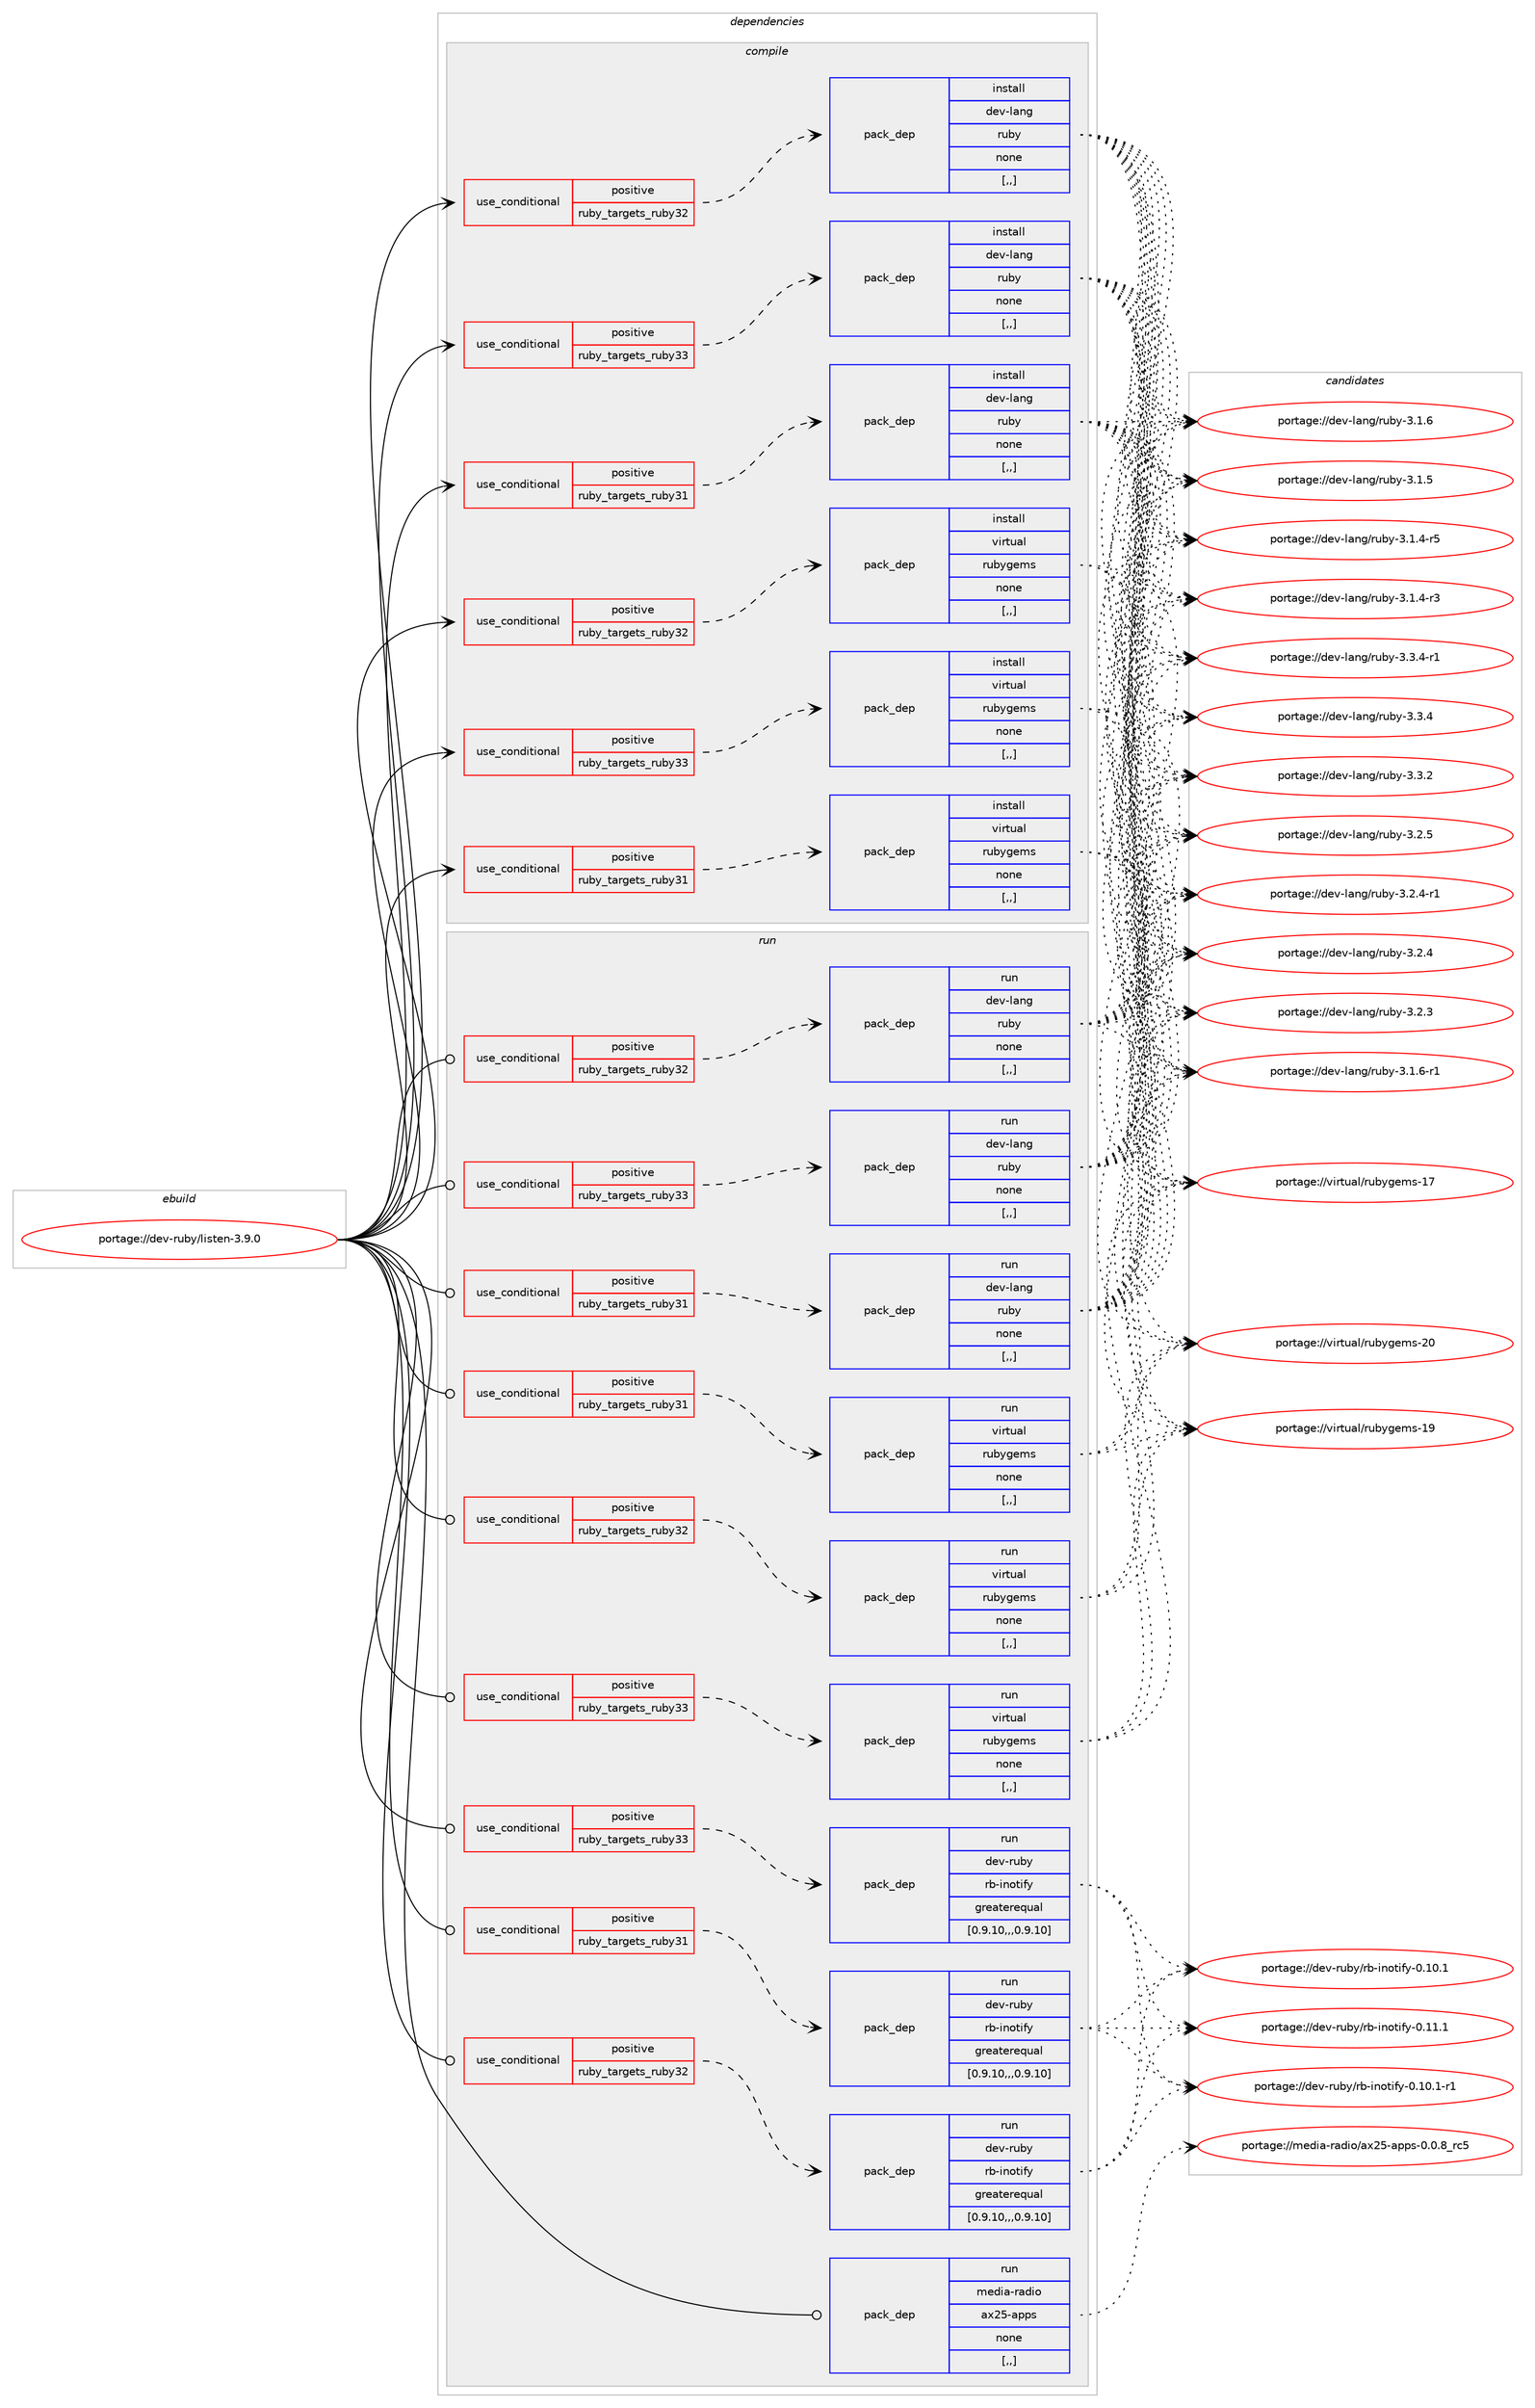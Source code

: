 digraph prolog {

# *************
# Graph options
# *************

newrank=true;
concentrate=true;
compound=true;
graph [rankdir=LR,fontname=Helvetica,fontsize=10,ranksep=1.5];#, ranksep=2.5, nodesep=0.2];
edge  [arrowhead=vee];
node  [fontname=Helvetica,fontsize=10];

# **********
# The ebuild
# **********

subgraph cluster_leftcol {
color=gray;
label=<<i>ebuild</i>>;
id [label="portage://dev-ruby/listen-3.9.0", color=red, width=4, href="../dev-ruby/listen-3.9.0.svg"];
}

# ****************
# The dependencies
# ****************

subgraph cluster_midcol {
color=gray;
label=<<i>dependencies</i>>;
subgraph cluster_compile {
fillcolor="#eeeeee";
style=filled;
label=<<i>compile</i>>;
subgraph cond50008 {
dependency188711 [label=<<TABLE BORDER="0" CELLBORDER="1" CELLSPACING="0" CELLPADDING="4"><TR><TD ROWSPAN="3" CELLPADDING="10">use_conditional</TD></TR><TR><TD>positive</TD></TR><TR><TD>ruby_targets_ruby31</TD></TR></TABLE>>, shape=none, color=red];
subgraph pack137364 {
dependency188712 [label=<<TABLE BORDER="0" CELLBORDER="1" CELLSPACING="0" CELLPADDING="4" WIDTH="220"><TR><TD ROWSPAN="6" CELLPADDING="30">pack_dep</TD></TR><TR><TD WIDTH="110">install</TD></TR><TR><TD>dev-lang</TD></TR><TR><TD>ruby</TD></TR><TR><TD>none</TD></TR><TR><TD>[,,]</TD></TR></TABLE>>, shape=none, color=blue];
}
dependency188711:e -> dependency188712:w [weight=20,style="dashed",arrowhead="vee"];
}
id:e -> dependency188711:w [weight=20,style="solid",arrowhead="vee"];
subgraph cond50009 {
dependency188713 [label=<<TABLE BORDER="0" CELLBORDER="1" CELLSPACING="0" CELLPADDING="4"><TR><TD ROWSPAN="3" CELLPADDING="10">use_conditional</TD></TR><TR><TD>positive</TD></TR><TR><TD>ruby_targets_ruby31</TD></TR></TABLE>>, shape=none, color=red];
subgraph pack137365 {
dependency188714 [label=<<TABLE BORDER="0" CELLBORDER="1" CELLSPACING="0" CELLPADDING="4" WIDTH="220"><TR><TD ROWSPAN="6" CELLPADDING="30">pack_dep</TD></TR><TR><TD WIDTH="110">install</TD></TR><TR><TD>virtual</TD></TR><TR><TD>rubygems</TD></TR><TR><TD>none</TD></TR><TR><TD>[,,]</TD></TR></TABLE>>, shape=none, color=blue];
}
dependency188713:e -> dependency188714:w [weight=20,style="dashed",arrowhead="vee"];
}
id:e -> dependency188713:w [weight=20,style="solid",arrowhead="vee"];
subgraph cond50010 {
dependency188715 [label=<<TABLE BORDER="0" CELLBORDER="1" CELLSPACING="0" CELLPADDING="4"><TR><TD ROWSPAN="3" CELLPADDING="10">use_conditional</TD></TR><TR><TD>positive</TD></TR><TR><TD>ruby_targets_ruby32</TD></TR></TABLE>>, shape=none, color=red];
subgraph pack137366 {
dependency188716 [label=<<TABLE BORDER="0" CELLBORDER="1" CELLSPACING="0" CELLPADDING="4" WIDTH="220"><TR><TD ROWSPAN="6" CELLPADDING="30">pack_dep</TD></TR><TR><TD WIDTH="110">install</TD></TR><TR><TD>dev-lang</TD></TR><TR><TD>ruby</TD></TR><TR><TD>none</TD></TR><TR><TD>[,,]</TD></TR></TABLE>>, shape=none, color=blue];
}
dependency188715:e -> dependency188716:w [weight=20,style="dashed",arrowhead="vee"];
}
id:e -> dependency188715:w [weight=20,style="solid",arrowhead="vee"];
subgraph cond50011 {
dependency188717 [label=<<TABLE BORDER="0" CELLBORDER="1" CELLSPACING="0" CELLPADDING="4"><TR><TD ROWSPAN="3" CELLPADDING="10">use_conditional</TD></TR><TR><TD>positive</TD></TR><TR><TD>ruby_targets_ruby32</TD></TR></TABLE>>, shape=none, color=red];
subgraph pack137367 {
dependency188718 [label=<<TABLE BORDER="0" CELLBORDER="1" CELLSPACING="0" CELLPADDING="4" WIDTH="220"><TR><TD ROWSPAN="6" CELLPADDING="30">pack_dep</TD></TR><TR><TD WIDTH="110">install</TD></TR><TR><TD>virtual</TD></TR><TR><TD>rubygems</TD></TR><TR><TD>none</TD></TR><TR><TD>[,,]</TD></TR></TABLE>>, shape=none, color=blue];
}
dependency188717:e -> dependency188718:w [weight=20,style="dashed",arrowhead="vee"];
}
id:e -> dependency188717:w [weight=20,style="solid",arrowhead="vee"];
subgraph cond50012 {
dependency188719 [label=<<TABLE BORDER="0" CELLBORDER="1" CELLSPACING="0" CELLPADDING="4"><TR><TD ROWSPAN="3" CELLPADDING="10">use_conditional</TD></TR><TR><TD>positive</TD></TR><TR><TD>ruby_targets_ruby33</TD></TR></TABLE>>, shape=none, color=red];
subgraph pack137368 {
dependency188720 [label=<<TABLE BORDER="0" CELLBORDER="1" CELLSPACING="0" CELLPADDING="4" WIDTH="220"><TR><TD ROWSPAN="6" CELLPADDING="30">pack_dep</TD></TR><TR><TD WIDTH="110">install</TD></TR><TR><TD>dev-lang</TD></TR><TR><TD>ruby</TD></TR><TR><TD>none</TD></TR><TR><TD>[,,]</TD></TR></TABLE>>, shape=none, color=blue];
}
dependency188719:e -> dependency188720:w [weight=20,style="dashed",arrowhead="vee"];
}
id:e -> dependency188719:w [weight=20,style="solid",arrowhead="vee"];
subgraph cond50013 {
dependency188721 [label=<<TABLE BORDER="0" CELLBORDER="1" CELLSPACING="0" CELLPADDING="4"><TR><TD ROWSPAN="3" CELLPADDING="10">use_conditional</TD></TR><TR><TD>positive</TD></TR><TR><TD>ruby_targets_ruby33</TD></TR></TABLE>>, shape=none, color=red];
subgraph pack137369 {
dependency188722 [label=<<TABLE BORDER="0" CELLBORDER="1" CELLSPACING="0" CELLPADDING="4" WIDTH="220"><TR><TD ROWSPAN="6" CELLPADDING="30">pack_dep</TD></TR><TR><TD WIDTH="110">install</TD></TR><TR><TD>virtual</TD></TR><TR><TD>rubygems</TD></TR><TR><TD>none</TD></TR><TR><TD>[,,]</TD></TR></TABLE>>, shape=none, color=blue];
}
dependency188721:e -> dependency188722:w [weight=20,style="dashed",arrowhead="vee"];
}
id:e -> dependency188721:w [weight=20,style="solid",arrowhead="vee"];
}
subgraph cluster_compileandrun {
fillcolor="#eeeeee";
style=filled;
label=<<i>compile and run</i>>;
}
subgraph cluster_run {
fillcolor="#eeeeee";
style=filled;
label=<<i>run</i>>;
subgraph cond50014 {
dependency188723 [label=<<TABLE BORDER="0" CELLBORDER="1" CELLSPACING="0" CELLPADDING="4"><TR><TD ROWSPAN="3" CELLPADDING="10">use_conditional</TD></TR><TR><TD>positive</TD></TR><TR><TD>ruby_targets_ruby31</TD></TR></TABLE>>, shape=none, color=red];
subgraph pack137370 {
dependency188724 [label=<<TABLE BORDER="0" CELLBORDER="1" CELLSPACING="0" CELLPADDING="4" WIDTH="220"><TR><TD ROWSPAN="6" CELLPADDING="30">pack_dep</TD></TR><TR><TD WIDTH="110">run</TD></TR><TR><TD>dev-lang</TD></TR><TR><TD>ruby</TD></TR><TR><TD>none</TD></TR><TR><TD>[,,]</TD></TR></TABLE>>, shape=none, color=blue];
}
dependency188723:e -> dependency188724:w [weight=20,style="dashed",arrowhead="vee"];
}
id:e -> dependency188723:w [weight=20,style="solid",arrowhead="odot"];
subgraph cond50015 {
dependency188725 [label=<<TABLE BORDER="0" CELLBORDER="1" CELLSPACING="0" CELLPADDING="4"><TR><TD ROWSPAN="3" CELLPADDING="10">use_conditional</TD></TR><TR><TD>positive</TD></TR><TR><TD>ruby_targets_ruby31</TD></TR></TABLE>>, shape=none, color=red];
subgraph pack137371 {
dependency188726 [label=<<TABLE BORDER="0" CELLBORDER="1" CELLSPACING="0" CELLPADDING="4" WIDTH="220"><TR><TD ROWSPAN="6" CELLPADDING="30">pack_dep</TD></TR><TR><TD WIDTH="110">run</TD></TR><TR><TD>dev-ruby</TD></TR><TR><TD>rb-inotify</TD></TR><TR><TD>greaterequal</TD></TR><TR><TD>[0.9.10,,,0.9.10]</TD></TR></TABLE>>, shape=none, color=blue];
}
dependency188725:e -> dependency188726:w [weight=20,style="dashed",arrowhead="vee"];
}
id:e -> dependency188725:w [weight=20,style="solid",arrowhead="odot"];
subgraph cond50016 {
dependency188727 [label=<<TABLE BORDER="0" CELLBORDER="1" CELLSPACING="0" CELLPADDING="4"><TR><TD ROWSPAN="3" CELLPADDING="10">use_conditional</TD></TR><TR><TD>positive</TD></TR><TR><TD>ruby_targets_ruby31</TD></TR></TABLE>>, shape=none, color=red];
subgraph pack137372 {
dependency188728 [label=<<TABLE BORDER="0" CELLBORDER="1" CELLSPACING="0" CELLPADDING="4" WIDTH="220"><TR><TD ROWSPAN="6" CELLPADDING="30">pack_dep</TD></TR><TR><TD WIDTH="110">run</TD></TR><TR><TD>virtual</TD></TR><TR><TD>rubygems</TD></TR><TR><TD>none</TD></TR><TR><TD>[,,]</TD></TR></TABLE>>, shape=none, color=blue];
}
dependency188727:e -> dependency188728:w [weight=20,style="dashed",arrowhead="vee"];
}
id:e -> dependency188727:w [weight=20,style="solid",arrowhead="odot"];
subgraph cond50017 {
dependency188729 [label=<<TABLE BORDER="0" CELLBORDER="1" CELLSPACING="0" CELLPADDING="4"><TR><TD ROWSPAN="3" CELLPADDING="10">use_conditional</TD></TR><TR><TD>positive</TD></TR><TR><TD>ruby_targets_ruby32</TD></TR></TABLE>>, shape=none, color=red];
subgraph pack137373 {
dependency188730 [label=<<TABLE BORDER="0" CELLBORDER="1" CELLSPACING="0" CELLPADDING="4" WIDTH="220"><TR><TD ROWSPAN="6" CELLPADDING="30">pack_dep</TD></TR><TR><TD WIDTH="110">run</TD></TR><TR><TD>dev-lang</TD></TR><TR><TD>ruby</TD></TR><TR><TD>none</TD></TR><TR><TD>[,,]</TD></TR></TABLE>>, shape=none, color=blue];
}
dependency188729:e -> dependency188730:w [weight=20,style="dashed",arrowhead="vee"];
}
id:e -> dependency188729:w [weight=20,style="solid",arrowhead="odot"];
subgraph cond50018 {
dependency188731 [label=<<TABLE BORDER="0" CELLBORDER="1" CELLSPACING="0" CELLPADDING="4"><TR><TD ROWSPAN="3" CELLPADDING="10">use_conditional</TD></TR><TR><TD>positive</TD></TR><TR><TD>ruby_targets_ruby32</TD></TR></TABLE>>, shape=none, color=red];
subgraph pack137374 {
dependency188732 [label=<<TABLE BORDER="0" CELLBORDER="1" CELLSPACING="0" CELLPADDING="4" WIDTH="220"><TR><TD ROWSPAN="6" CELLPADDING="30">pack_dep</TD></TR><TR><TD WIDTH="110">run</TD></TR><TR><TD>dev-ruby</TD></TR><TR><TD>rb-inotify</TD></TR><TR><TD>greaterequal</TD></TR><TR><TD>[0.9.10,,,0.9.10]</TD></TR></TABLE>>, shape=none, color=blue];
}
dependency188731:e -> dependency188732:w [weight=20,style="dashed",arrowhead="vee"];
}
id:e -> dependency188731:w [weight=20,style="solid",arrowhead="odot"];
subgraph cond50019 {
dependency188733 [label=<<TABLE BORDER="0" CELLBORDER="1" CELLSPACING="0" CELLPADDING="4"><TR><TD ROWSPAN="3" CELLPADDING="10">use_conditional</TD></TR><TR><TD>positive</TD></TR><TR><TD>ruby_targets_ruby32</TD></TR></TABLE>>, shape=none, color=red];
subgraph pack137375 {
dependency188734 [label=<<TABLE BORDER="0" CELLBORDER="1" CELLSPACING="0" CELLPADDING="4" WIDTH="220"><TR><TD ROWSPAN="6" CELLPADDING="30">pack_dep</TD></TR><TR><TD WIDTH="110">run</TD></TR><TR><TD>virtual</TD></TR><TR><TD>rubygems</TD></TR><TR><TD>none</TD></TR><TR><TD>[,,]</TD></TR></TABLE>>, shape=none, color=blue];
}
dependency188733:e -> dependency188734:w [weight=20,style="dashed",arrowhead="vee"];
}
id:e -> dependency188733:w [weight=20,style="solid",arrowhead="odot"];
subgraph cond50020 {
dependency188735 [label=<<TABLE BORDER="0" CELLBORDER="1" CELLSPACING="0" CELLPADDING="4"><TR><TD ROWSPAN="3" CELLPADDING="10">use_conditional</TD></TR><TR><TD>positive</TD></TR><TR><TD>ruby_targets_ruby33</TD></TR></TABLE>>, shape=none, color=red];
subgraph pack137376 {
dependency188736 [label=<<TABLE BORDER="0" CELLBORDER="1" CELLSPACING="0" CELLPADDING="4" WIDTH="220"><TR><TD ROWSPAN="6" CELLPADDING="30">pack_dep</TD></TR><TR><TD WIDTH="110">run</TD></TR><TR><TD>dev-lang</TD></TR><TR><TD>ruby</TD></TR><TR><TD>none</TD></TR><TR><TD>[,,]</TD></TR></TABLE>>, shape=none, color=blue];
}
dependency188735:e -> dependency188736:w [weight=20,style="dashed",arrowhead="vee"];
}
id:e -> dependency188735:w [weight=20,style="solid",arrowhead="odot"];
subgraph cond50021 {
dependency188737 [label=<<TABLE BORDER="0" CELLBORDER="1" CELLSPACING="0" CELLPADDING="4"><TR><TD ROWSPAN="3" CELLPADDING="10">use_conditional</TD></TR><TR><TD>positive</TD></TR><TR><TD>ruby_targets_ruby33</TD></TR></TABLE>>, shape=none, color=red];
subgraph pack137377 {
dependency188738 [label=<<TABLE BORDER="0" CELLBORDER="1" CELLSPACING="0" CELLPADDING="4" WIDTH="220"><TR><TD ROWSPAN="6" CELLPADDING="30">pack_dep</TD></TR><TR><TD WIDTH="110">run</TD></TR><TR><TD>dev-ruby</TD></TR><TR><TD>rb-inotify</TD></TR><TR><TD>greaterequal</TD></TR><TR><TD>[0.9.10,,,0.9.10]</TD></TR></TABLE>>, shape=none, color=blue];
}
dependency188737:e -> dependency188738:w [weight=20,style="dashed",arrowhead="vee"];
}
id:e -> dependency188737:w [weight=20,style="solid",arrowhead="odot"];
subgraph cond50022 {
dependency188739 [label=<<TABLE BORDER="0" CELLBORDER="1" CELLSPACING="0" CELLPADDING="4"><TR><TD ROWSPAN="3" CELLPADDING="10">use_conditional</TD></TR><TR><TD>positive</TD></TR><TR><TD>ruby_targets_ruby33</TD></TR></TABLE>>, shape=none, color=red];
subgraph pack137378 {
dependency188740 [label=<<TABLE BORDER="0" CELLBORDER="1" CELLSPACING="0" CELLPADDING="4" WIDTH="220"><TR><TD ROWSPAN="6" CELLPADDING="30">pack_dep</TD></TR><TR><TD WIDTH="110">run</TD></TR><TR><TD>virtual</TD></TR><TR><TD>rubygems</TD></TR><TR><TD>none</TD></TR><TR><TD>[,,]</TD></TR></TABLE>>, shape=none, color=blue];
}
dependency188739:e -> dependency188740:w [weight=20,style="dashed",arrowhead="vee"];
}
id:e -> dependency188739:w [weight=20,style="solid",arrowhead="odot"];
subgraph pack137379 {
dependency188741 [label=<<TABLE BORDER="0" CELLBORDER="1" CELLSPACING="0" CELLPADDING="4" WIDTH="220"><TR><TD ROWSPAN="6" CELLPADDING="30">pack_dep</TD></TR><TR><TD WIDTH="110">run</TD></TR><TR><TD>media-radio</TD></TR><TR><TD>ax25-apps</TD></TR><TR><TD>none</TD></TR><TR><TD>[,,]</TD></TR></TABLE>>, shape=none, color=blue];
}
id:e -> dependency188741:w [weight=20,style="solid",arrowhead="odot"];
}
}

# **************
# The candidates
# **************

subgraph cluster_choices {
rank=same;
color=gray;
label=<<i>candidates</i>>;

subgraph choice137364 {
color=black;
nodesep=1;
choice100101118451089711010347114117981214551465146524511449 [label="portage://dev-lang/ruby-3.3.4-r1", color=red, width=4,href="../dev-lang/ruby-3.3.4-r1.svg"];
choice10010111845108971101034711411798121455146514652 [label="portage://dev-lang/ruby-3.3.4", color=red, width=4,href="../dev-lang/ruby-3.3.4.svg"];
choice10010111845108971101034711411798121455146514650 [label="portage://dev-lang/ruby-3.3.2", color=red, width=4,href="../dev-lang/ruby-3.3.2.svg"];
choice10010111845108971101034711411798121455146504653 [label="portage://dev-lang/ruby-3.2.5", color=red, width=4,href="../dev-lang/ruby-3.2.5.svg"];
choice100101118451089711010347114117981214551465046524511449 [label="portage://dev-lang/ruby-3.2.4-r1", color=red, width=4,href="../dev-lang/ruby-3.2.4-r1.svg"];
choice10010111845108971101034711411798121455146504652 [label="portage://dev-lang/ruby-3.2.4", color=red, width=4,href="../dev-lang/ruby-3.2.4.svg"];
choice10010111845108971101034711411798121455146504651 [label="portage://dev-lang/ruby-3.2.3", color=red, width=4,href="../dev-lang/ruby-3.2.3.svg"];
choice100101118451089711010347114117981214551464946544511449 [label="portage://dev-lang/ruby-3.1.6-r1", color=red, width=4,href="../dev-lang/ruby-3.1.6-r1.svg"];
choice10010111845108971101034711411798121455146494654 [label="portage://dev-lang/ruby-3.1.6", color=red, width=4,href="../dev-lang/ruby-3.1.6.svg"];
choice10010111845108971101034711411798121455146494653 [label="portage://dev-lang/ruby-3.1.5", color=red, width=4,href="../dev-lang/ruby-3.1.5.svg"];
choice100101118451089711010347114117981214551464946524511453 [label="portage://dev-lang/ruby-3.1.4-r5", color=red, width=4,href="../dev-lang/ruby-3.1.4-r5.svg"];
choice100101118451089711010347114117981214551464946524511451 [label="portage://dev-lang/ruby-3.1.4-r3", color=red, width=4,href="../dev-lang/ruby-3.1.4-r3.svg"];
dependency188712:e -> choice100101118451089711010347114117981214551465146524511449:w [style=dotted,weight="100"];
dependency188712:e -> choice10010111845108971101034711411798121455146514652:w [style=dotted,weight="100"];
dependency188712:e -> choice10010111845108971101034711411798121455146514650:w [style=dotted,weight="100"];
dependency188712:e -> choice10010111845108971101034711411798121455146504653:w [style=dotted,weight="100"];
dependency188712:e -> choice100101118451089711010347114117981214551465046524511449:w [style=dotted,weight="100"];
dependency188712:e -> choice10010111845108971101034711411798121455146504652:w [style=dotted,weight="100"];
dependency188712:e -> choice10010111845108971101034711411798121455146504651:w [style=dotted,weight="100"];
dependency188712:e -> choice100101118451089711010347114117981214551464946544511449:w [style=dotted,weight="100"];
dependency188712:e -> choice10010111845108971101034711411798121455146494654:w [style=dotted,weight="100"];
dependency188712:e -> choice10010111845108971101034711411798121455146494653:w [style=dotted,weight="100"];
dependency188712:e -> choice100101118451089711010347114117981214551464946524511453:w [style=dotted,weight="100"];
dependency188712:e -> choice100101118451089711010347114117981214551464946524511451:w [style=dotted,weight="100"];
}
subgraph choice137365 {
color=black;
nodesep=1;
choice118105114116117971084711411798121103101109115455048 [label="portage://virtual/rubygems-20", color=red, width=4,href="../virtual/rubygems-20.svg"];
choice118105114116117971084711411798121103101109115454957 [label="portage://virtual/rubygems-19", color=red, width=4,href="../virtual/rubygems-19.svg"];
choice118105114116117971084711411798121103101109115454955 [label="portage://virtual/rubygems-17", color=red, width=4,href="../virtual/rubygems-17.svg"];
dependency188714:e -> choice118105114116117971084711411798121103101109115455048:w [style=dotted,weight="100"];
dependency188714:e -> choice118105114116117971084711411798121103101109115454957:w [style=dotted,weight="100"];
dependency188714:e -> choice118105114116117971084711411798121103101109115454955:w [style=dotted,weight="100"];
}
subgraph choice137366 {
color=black;
nodesep=1;
choice100101118451089711010347114117981214551465146524511449 [label="portage://dev-lang/ruby-3.3.4-r1", color=red, width=4,href="../dev-lang/ruby-3.3.4-r1.svg"];
choice10010111845108971101034711411798121455146514652 [label="portage://dev-lang/ruby-3.3.4", color=red, width=4,href="../dev-lang/ruby-3.3.4.svg"];
choice10010111845108971101034711411798121455146514650 [label="portage://dev-lang/ruby-3.3.2", color=red, width=4,href="../dev-lang/ruby-3.3.2.svg"];
choice10010111845108971101034711411798121455146504653 [label="portage://dev-lang/ruby-3.2.5", color=red, width=4,href="../dev-lang/ruby-3.2.5.svg"];
choice100101118451089711010347114117981214551465046524511449 [label="portage://dev-lang/ruby-3.2.4-r1", color=red, width=4,href="../dev-lang/ruby-3.2.4-r1.svg"];
choice10010111845108971101034711411798121455146504652 [label="portage://dev-lang/ruby-3.2.4", color=red, width=4,href="../dev-lang/ruby-3.2.4.svg"];
choice10010111845108971101034711411798121455146504651 [label="portage://dev-lang/ruby-3.2.3", color=red, width=4,href="../dev-lang/ruby-3.2.3.svg"];
choice100101118451089711010347114117981214551464946544511449 [label="portage://dev-lang/ruby-3.1.6-r1", color=red, width=4,href="../dev-lang/ruby-3.1.6-r1.svg"];
choice10010111845108971101034711411798121455146494654 [label="portage://dev-lang/ruby-3.1.6", color=red, width=4,href="../dev-lang/ruby-3.1.6.svg"];
choice10010111845108971101034711411798121455146494653 [label="portage://dev-lang/ruby-3.1.5", color=red, width=4,href="../dev-lang/ruby-3.1.5.svg"];
choice100101118451089711010347114117981214551464946524511453 [label="portage://dev-lang/ruby-3.1.4-r5", color=red, width=4,href="../dev-lang/ruby-3.1.4-r5.svg"];
choice100101118451089711010347114117981214551464946524511451 [label="portage://dev-lang/ruby-3.1.4-r3", color=red, width=4,href="../dev-lang/ruby-3.1.4-r3.svg"];
dependency188716:e -> choice100101118451089711010347114117981214551465146524511449:w [style=dotted,weight="100"];
dependency188716:e -> choice10010111845108971101034711411798121455146514652:w [style=dotted,weight="100"];
dependency188716:e -> choice10010111845108971101034711411798121455146514650:w [style=dotted,weight="100"];
dependency188716:e -> choice10010111845108971101034711411798121455146504653:w [style=dotted,weight="100"];
dependency188716:e -> choice100101118451089711010347114117981214551465046524511449:w [style=dotted,weight="100"];
dependency188716:e -> choice10010111845108971101034711411798121455146504652:w [style=dotted,weight="100"];
dependency188716:e -> choice10010111845108971101034711411798121455146504651:w [style=dotted,weight="100"];
dependency188716:e -> choice100101118451089711010347114117981214551464946544511449:w [style=dotted,weight="100"];
dependency188716:e -> choice10010111845108971101034711411798121455146494654:w [style=dotted,weight="100"];
dependency188716:e -> choice10010111845108971101034711411798121455146494653:w [style=dotted,weight="100"];
dependency188716:e -> choice100101118451089711010347114117981214551464946524511453:w [style=dotted,weight="100"];
dependency188716:e -> choice100101118451089711010347114117981214551464946524511451:w [style=dotted,weight="100"];
}
subgraph choice137367 {
color=black;
nodesep=1;
choice118105114116117971084711411798121103101109115455048 [label="portage://virtual/rubygems-20", color=red, width=4,href="../virtual/rubygems-20.svg"];
choice118105114116117971084711411798121103101109115454957 [label="portage://virtual/rubygems-19", color=red, width=4,href="../virtual/rubygems-19.svg"];
choice118105114116117971084711411798121103101109115454955 [label="portage://virtual/rubygems-17", color=red, width=4,href="../virtual/rubygems-17.svg"];
dependency188718:e -> choice118105114116117971084711411798121103101109115455048:w [style=dotted,weight="100"];
dependency188718:e -> choice118105114116117971084711411798121103101109115454957:w [style=dotted,weight="100"];
dependency188718:e -> choice118105114116117971084711411798121103101109115454955:w [style=dotted,weight="100"];
}
subgraph choice137368 {
color=black;
nodesep=1;
choice100101118451089711010347114117981214551465146524511449 [label="portage://dev-lang/ruby-3.3.4-r1", color=red, width=4,href="../dev-lang/ruby-3.3.4-r1.svg"];
choice10010111845108971101034711411798121455146514652 [label="portage://dev-lang/ruby-3.3.4", color=red, width=4,href="../dev-lang/ruby-3.3.4.svg"];
choice10010111845108971101034711411798121455146514650 [label="portage://dev-lang/ruby-3.3.2", color=red, width=4,href="../dev-lang/ruby-3.3.2.svg"];
choice10010111845108971101034711411798121455146504653 [label="portage://dev-lang/ruby-3.2.5", color=red, width=4,href="../dev-lang/ruby-3.2.5.svg"];
choice100101118451089711010347114117981214551465046524511449 [label="portage://dev-lang/ruby-3.2.4-r1", color=red, width=4,href="../dev-lang/ruby-3.2.4-r1.svg"];
choice10010111845108971101034711411798121455146504652 [label="portage://dev-lang/ruby-3.2.4", color=red, width=4,href="../dev-lang/ruby-3.2.4.svg"];
choice10010111845108971101034711411798121455146504651 [label="portage://dev-lang/ruby-3.2.3", color=red, width=4,href="../dev-lang/ruby-3.2.3.svg"];
choice100101118451089711010347114117981214551464946544511449 [label="portage://dev-lang/ruby-3.1.6-r1", color=red, width=4,href="../dev-lang/ruby-3.1.6-r1.svg"];
choice10010111845108971101034711411798121455146494654 [label="portage://dev-lang/ruby-3.1.6", color=red, width=4,href="../dev-lang/ruby-3.1.6.svg"];
choice10010111845108971101034711411798121455146494653 [label="portage://dev-lang/ruby-3.1.5", color=red, width=4,href="../dev-lang/ruby-3.1.5.svg"];
choice100101118451089711010347114117981214551464946524511453 [label="portage://dev-lang/ruby-3.1.4-r5", color=red, width=4,href="../dev-lang/ruby-3.1.4-r5.svg"];
choice100101118451089711010347114117981214551464946524511451 [label="portage://dev-lang/ruby-3.1.4-r3", color=red, width=4,href="../dev-lang/ruby-3.1.4-r3.svg"];
dependency188720:e -> choice100101118451089711010347114117981214551465146524511449:w [style=dotted,weight="100"];
dependency188720:e -> choice10010111845108971101034711411798121455146514652:w [style=dotted,weight="100"];
dependency188720:e -> choice10010111845108971101034711411798121455146514650:w [style=dotted,weight="100"];
dependency188720:e -> choice10010111845108971101034711411798121455146504653:w [style=dotted,weight="100"];
dependency188720:e -> choice100101118451089711010347114117981214551465046524511449:w [style=dotted,weight="100"];
dependency188720:e -> choice10010111845108971101034711411798121455146504652:w [style=dotted,weight="100"];
dependency188720:e -> choice10010111845108971101034711411798121455146504651:w [style=dotted,weight="100"];
dependency188720:e -> choice100101118451089711010347114117981214551464946544511449:w [style=dotted,weight="100"];
dependency188720:e -> choice10010111845108971101034711411798121455146494654:w [style=dotted,weight="100"];
dependency188720:e -> choice10010111845108971101034711411798121455146494653:w [style=dotted,weight="100"];
dependency188720:e -> choice100101118451089711010347114117981214551464946524511453:w [style=dotted,weight="100"];
dependency188720:e -> choice100101118451089711010347114117981214551464946524511451:w [style=dotted,weight="100"];
}
subgraph choice137369 {
color=black;
nodesep=1;
choice118105114116117971084711411798121103101109115455048 [label="portage://virtual/rubygems-20", color=red, width=4,href="../virtual/rubygems-20.svg"];
choice118105114116117971084711411798121103101109115454957 [label="portage://virtual/rubygems-19", color=red, width=4,href="../virtual/rubygems-19.svg"];
choice118105114116117971084711411798121103101109115454955 [label="portage://virtual/rubygems-17", color=red, width=4,href="../virtual/rubygems-17.svg"];
dependency188722:e -> choice118105114116117971084711411798121103101109115455048:w [style=dotted,weight="100"];
dependency188722:e -> choice118105114116117971084711411798121103101109115454957:w [style=dotted,weight="100"];
dependency188722:e -> choice118105114116117971084711411798121103101109115454955:w [style=dotted,weight="100"];
}
subgraph choice137370 {
color=black;
nodesep=1;
choice100101118451089711010347114117981214551465146524511449 [label="portage://dev-lang/ruby-3.3.4-r1", color=red, width=4,href="../dev-lang/ruby-3.3.4-r1.svg"];
choice10010111845108971101034711411798121455146514652 [label="portage://dev-lang/ruby-3.3.4", color=red, width=4,href="../dev-lang/ruby-3.3.4.svg"];
choice10010111845108971101034711411798121455146514650 [label="portage://dev-lang/ruby-3.3.2", color=red, width=4,href="../dev-lang/ruby-3.3.2.svg"];
choice10010111845108971101034711411798121455146504653 [label="portage://dev-lang/ruby-3.2.5", color=red, width=4,href="../dev-lang/ruby-3.2.5.svg"];
choice100101118451089711010347114117981214551465046524511449 [label="portage://dev-lang/ruby-3.2.4-r1", color=red, width=4,href="../dev-lang/ruby-3.2.4-r1.svg"];
choice10010111845108971101034711411798121455146504652 [label="portage://dev-lang/ruby-3.2.4", color=red, width=4,href="../dev-lang/ruby-3.2.4.svg"];
choice10010111845108971101034711411798121455146504651 [label="portage://dev-lang/ruby-3.2.3", color=red, width=4,href="../dev-lang/ruby-3.2.3.svg"];
choice100101118451089711010347114117981214551464946544511449 [label="portage://dev-lang/ruby-3.1.6-r1", color=red, width=4,href="../dev-lang/ruby-3.1.6-r1.svg"];
choice10010111845108971101034711411798121455146494654 [label="portage://dev-lang/ruby-3.1.6", color=red, width=4,href="../dev-lang/ruby-3.1.6.svg"];
choice10010111845108971101034711411798121455146494653 [label="portage://dev-lang/ruby-3.1.5", color=red, width=4,href="../dev-lang/ruby-3.1.5.svg"];
choice100101118451089711010347114117981214551464946524511453 [label="portage://dev-lang/ruby-3.1.4-r5", color=red, width=4,href="../dev-lang/ruby-3.1.4-r5.svg"];
choice100101118451089711010347114117981214551464946524511451 [label="portage://dev-lang/ruby-3.1.4-r3", color=red, width=4,href="../dev-lang/ruby-3.1.4-r3.svg"];
dependency188724:e -> choice100101118451089711010347114117981214551465146524511449:w [style=dotted,weight="100"];
dependency188724:e -> choice10010111845108971101034711411798121455146514652:w [style=dotted,weight="100"];
dependency188724:e -> choice10010111845108971101034711411798121455146514650:w [style=dotted,weight="100"];
dependency188724:e -> choice10010111845108971101034711411798121455146504653:w [style=dotted,weight="100"];
dependency188724:e -> choice100101118451089711010347114117981214551465046524511449:w [style=dotted,weight="100"];
dependency188724:e -> choice10010111845108971101034711411798121455146504652:w [style=dotted,weight="100"];
dependency188724:e -> choice10010111845108971101034711411798121455146504651:w [style=dotted,weight="100"];
dependency188724:e -> choice100101118451089711010347114117981214551464946544511449:w [style=dotted,weight="100"];
dependency188724:e -> choice10010111845108971101034711411798121455146494654:w [style=dotted,weight="100"];
dependency188724:e -> choice10010111845108971101034711411798121455146494653:w [style=dotted,weight="100"];
dependency188724:e -> choice100101118451089711010347114117981214551464946524511453:w [style=dotted,weight="100"];
dependency188724:e -> choice100101118451089711010347114117981214551464946524511451:w [style=dotted,weight="100"];
}
subgraph choice137371 {
color=black;
nodesep=1;
choice100101118451141179812147114984510511011111610510212145484649494649 [label="portage://dev-ruby/rb-inotify-0.11.1", color=red, width=4,href="../dev-ruby/rb-inotify-0.11.1.svg"];
choice1001011184511411798121471149845105110111116105102121454846494846494511449 [label="portage://dev-ruby/rb-inotify-0.10.1-r1", color=red, width=4,href="../dev-ruby/rb-inotify-0.10.1-r1.svg"];
choice100101118451141179812147114984510511011111610510212145484649484649 [label="portage://dev-ruby/rb-inotify-0.10.1", color=red, width=4,href="../dev-ruby/rb-inotify-0.10.1.svg"];
dependency188726:e -> choice100101118451141179812147114984510511011111610510212145484649494649:w [style=dotted,weight="100"];
dependency188726:e -> choice1001011184511411798121471149845105110111116105102121454846494846494511449:w [style=dotted,weight="100"];
dependency188726:e -> choice100101118451141179812147114984510511011111610510212145484649484649:w [style=dotted,weight="100"];
}
subgraph choice137372 {
color=black;
nodesep=1;
choice118105114116117971084711411798121103101109115455048 [label="portage://virtual/rubygems-20", color=red, width=4,href="../virtual/rubygems-20.svg"];
choice118105114116117971084711411798121103101109115454957 [label="portage://virtual/rubygems-19", color=red, width=4,href="../virtual/rubygems-19.svg"];
choice118105114116117971084711411798121103101109115454955 [label="portage://virtual/rubygems-17", color=red, width=4,href="../virtual/rubygems-17.svg"];
dependency188728:e -> choice118105114116117971084711411798121103101109115455048:w [style=dotted,weight="100"];
dependency188728:e -> choice118105114116117971084711411798121103101109115454957:w [style=dotted,weight="100"];
dependency188728:e -> choice118105114116117971084711411798121103101109115454955:w [style=dotted,weight="100"];
}
subgraph choice137373 {
color=black;
nodesep=1;
choice100101118451089711010347114117981214551465146524511449 [label="portage://dev-lang/ruby-3.3.4-r1", color=red, width=4,href="../dev-lang/ruby-3.3.4-r1.svg"];
choice10010111845108971101034711411798121455146514652 [label="portage://dev-lang/ruby-3.3.4", color=red, width=4,href="../dev-lang/ruby-3.3.4.svg"];
choice10010111845108971101034711411798121455146514650 [label="portage://dev-lang/ruby-3.3.2", color=red, width=4,href="../dev-lang/ruby-3.3.2.svg"];
choice10010111845108971101034711411798121455146504653 [label="portage://dev-lang/ruby-3.2.5", color=red, width=4,href="../dev-lang/ruby-3.2.5.svg"];
choice100101118451089711010347114117981214551465046524511449 [label="portage://dev-lang/ruby-3.2.4-r1", color=red, width=4,href="../dev-lang/ruby-3.2.4-r1.svg"];
choice10010111845108971101034711411798121455146504652 [label="portage://dev-lang/ruby-3.2.4", color=red, width=4,href="../dev-lang/ruby-3.2.4.svg"];
choice10010111845108971101034711411798121455146504651 [label="portage://dev-lang/ruby-3.2.3", color=red, width=4,href="../dev-lang/ruby-3.2.3.svg"];
choice100101118451089711010347114117981214551464946544511449 [label="portage://dev-lang/ruby-3.1.6-r1", color=red, width=4,href="../dev-lang/ruby-3.1.6-r1.svg"];
choice10010111845108971101034711411798121455146494654 [label="portage://dev-lang/ruby-3.1.6", color=red, width=4,href="../dev-lang/ruby-3.1.6.svg"];
choice10010111845108971101034711411798121455146494653 [label="portage://dev-lang/ruby-3.1.5", color=red, width=4,href="../dev-lang/ruby-3.1.5.svg"];
choice100101118451089711010347114117981214551464946524511453 [label="portage://dev-lang/ruby-3.1.4-r5", color=red, width=4,href="../dev-lang/ruby-3.1.4-r5.svg"];
choice100101118451089711010347114117981214551464946524511451 [label="portage://dev-lang/ruby-3.1.4-r3", color=red, width=4,href="../dev-lang/ruby-3.1.4-r3.svg"];
dependency188730:e -> choice100101118451089711010347114117981214551465146524511449:w [style=dotted,weight="100"];
dependency188730:e -> choice10010111845108971101034711411798121455146514652:w [style=dotted,weight="100"];
dependency188730:e -> choice10010111845108971101034711411798121455146514650:w [style=dotted,weight="100"];
dependency188730:e -> choice10010111845108971101034711411798121455146504653:w [style=dotted,weight="100"];
dependency188730:e -> choice100101118451089711010347114117981214551465046524511449:w [style=dotted,weight="100"];
dependency188730:e -> choice10010111845108971101034711411798121455146504652:w [style=dotted,weight="100"];
dependency188730:e -> choice10010111845108971101034711411798121455146504651:w [style=dotted,weight="100"];
dependency188730:e -> choice100101118451089711010347114117981214551464946544511449:w [style=dotted,weight="100"];
dependency188730:e -> choice10010111845108971101034711411798121455146494654:w [style=dotted,weight="100"];
dependency188730:e -> choice10010111845108971101034711411798121455146494653:w [style=dotted,weight="100"];
dependency188730:e -> choice100101118451089711010347114117981214551464946524511453:w [style=dotted,weight="100"];
dependency188730:e -> choice100101118451089711010347114117981214551464946524511451:w [style=dotted,weight="100"];
}
subgraph choice137374 {
color=black;
nodesep=1;
choice100101118451141179812147114984510511011111610510212145484649494649 [label="portage://dev-ruby/rb-inotify-0.11.1", color=red, width=4,href="../dev-ruby/rb-inotify-0.11.1.svg"];
choice1001011184511411798121471149845105110111116105102121454846494846494511449 [label="portage://dev-ruby/rb-inotify-0.10.1-r1", color=red, width=4,href="../dev-ruby/rb-inotify-0.10.1-r1.svg"];
choice100101118451141179812147114984510511011111610510212145484649484649 [label="portage://dev-ruby/rb-inotify-0.10.1", color=red, width=4,href="../dev-ruby/rb-inotify-0.10.1.svg"];
dependency188732:e -> choice100101118451141179812147114984510511011111610510212145484649494649:w [style=dotted,weight="100"];
dependency188732:e -> choice1001011184511411798121471149845105110111116105102121454846494846494511449:w [style=dotted,weight="100"];
dependency188732:e -> choice100101118451141179812147114984510511011111610510212145484649484649:w [style=dotted,weight="100"];
}
subgraph choice137375 {
color=black;
nodesep=1;
choice118105114116117971084711411798121103101109115455048 [label="portage://virtual/rubygems-20", color=red, width=4,href="../virtual/rubygems-20.svg"];
choice118105114116117971084711411798121103101109115454957 [label="portage://virtual/rubygems-19", color=red, width=4,href="../virtual/rubygems-19.svg"];
choice118105114116117971084711411798121103101109115454955 [label="portage://virtual/rubygems-17", color=red, width=4,href="../virtual/rubygems-17.svg"];
dependency188734:e -> choice118105114116117971084711411798121103101109115455048:w [style=dotted,weight="100"];
dependency188734:e -> choice118105114116117971084711411798121103101109115454957:w [style=dotted,weight="100"];
dependency188734:e -> choice118105114116117971084711411798121103101109115454955:w [style=dotted,weight="100"];
}
subgraph choice137376 {
color=black;
nodesep=1;
choice100101118451089711010347114117981214551465146524511449 [label="portage://dev-lang/ruby-3.3.4-r1", color=red, width=4,href="../dev-lang/ruby-3.3.4-r1.svg"];
choice10010111845108971101034711411798121455146514652 [label="portage://dev-lang/ruby-3.3.4", color=red, width=4,href="../dev-lang/ruby-3.3.4.svg"];
choice10010111845108971101034711411798121455146514650 [label="portage://dev-lang/ruby-3.3.2", color=red, width=4,href="../dev-lang/ruby-3.3.2.svg"];
choice10010111845108971101034711411798121455146504653 [label="portage://dev-lang/ruby-3.2.5", color=red, width=4,href="../dev-lang/ruby-3.2.5.svg"];
choice100101118451089711010347114117981214551465046524511449 [label="portage://dev-lang/ruby-3.2.4-r1", color=red, width=4,href="../dev-lang/ruby-3.2.4-r1.svg"];
choice10010111845108971101034711411798121455146504652 [label="portage://dev-lang/ruby-3.2.4", color=red, width=4,href="../dev-lang/ruby-3.2.4.svg"];
choice10010111845108971101034711411798121455146504651 [label="portage://dev-lang/ruby-3.2.3", color=red, width=4,href="../dev-lang/ruby-3.2.3.svg"];
choice100101118451089711010347114117981214551464946544511449 [label="portage://dev-lang/ruby-3.1.6-r1", color=red, width=4,href="../dev-lang/ruby-3.1.6-r1.svg"];
choice10010111845108971101034711411798121455146494654 [label="portage://dev-lang/ruby-3.1.6", color=red, width=4,href="../dev-lang/ruby-3.1.6.svg"];
choice10010111845108971101034711411798121455146494653 [label="portage://dev-lang/ruby-3.1.5", color=red, width=4,href="../dev-lang/ruby-3.1.5.svg"];
choice100101118451089711010347114117981214551464946524511453 [label="portage://dev-lang/ruby-3.1.4-r5", color=red, width=4,href="../dev-lang/ruby-3.1.4-r5.svg"];
choice100101118451089711010347114117981214551464946524511451 [label="portage://dev-lang/ruby-3.1.4-r3", color=red, width=4,href="../dev-lang/ruby-3.1.4-r3.svg"];
dependency188736:e -> choice100101118451089711010347114117981214551465146524511449:w [style=dotted,weight="100"];
dependency188736:e -> choice10010111845108971101034711411798121455146514652:w [style=dotted,weight="100"];
dependency188736:e -> choice10010111845108971101034711411798121455146514650:w [style=dotted,weight="100"];
dependency188736:e -> choice10010111845108971101034711411798121455146504653:w [style=dotted,weight="100"];
dependency188736:e -> choice100101118451089711010347114117981214551465046524511449:w [style=dotted,weight="100"];
dependency188736:e -> choice10010111845108971101034711411798121455146504652:w [style=dotted,weight="100"];
dependency188736:e -> choice10010111845108971101034711411798121455146504651:w [style=dotted,weight="100"];
dependency188736:e -> choice100101118451089711010347114117981214551464946544511449:w [style=dotted,weight="100"];
dependency188736:e -> choice10010111845108971101034711411798121455146494654:w [style=dotted,weight="100"];
dependency188736:e -> choice10010111845108971101034711411798121455146494653:w [style=dotted,weight="100"];
dependency188736:e -> choice100101118451089711010347114117981214551464946524511453:w [style=dotted,weight="100"];
dependency188736:e -> choice100101118451089711010347114117981214551464946524511451:w [style=dotted,weight="100"];
}
subgraph choice137377 {
color=black;
nodesep=1;
choice100101118451141179812147114984510511011111610510212145484649494649 [label="portage://dev-ruby/rb-inotify-0.11.1", color=red, width=4,href="../dev-ruby/rb-inotify-0.11.1.svg"];
choice1001011184511411798121471149845105110111116105102121454846494846494511449 [label="portage://dev-ruby/rb-inotify-0.10.1-r1", color=red, width=4,href="../dev-ruby/rb-inotify-0.10.1-r1.svg"];
choice100101118451141179812147114984510511011111610510212145484649484649 [label="portage://dev-ruby/rb-inotify-0.10.1", color=red, width=4,href="../dev-ruby/rb-inotify-0.10.1.svg"];
dependency188738:e -> choice100101118451141179812147114984510511011111610510212145484649494649:w [style=dotted,weight="100"];
dependency188738:e -> choice1001011184511411798121471149845105110111116105102121454846494846494511449:w [style=dotted,weight="100"];
dependency188738:e -> choice100101118451141179812147114984510511011111610510212145484649484649:w [style=dotted,weight="100"];
}
subgraph choice137378 {
color=black;
nodesep=1;
choice118105114116117971084711411798121103101109115455048 [label="portage://virtual/rubygems-20", color=red, width=4,href="../virtual/rubygems-20.svg"];
choice118105114116117971084711411798121103101109115454957 [label="portage://virtual/rubygems-19", color=red, width=4,href="../virtual/rubygems-19.svg"];
choice118105114116117971084711411798121103101109115454955 [label="portage://virtual/rubygems-17", color=red, width=4,href="../virtual/rubygems-17.svg"];
dependency188740:e -> choice118105114116117971084711411798121103101109115455048:w [style=dotted,weight="100"];
dependency188740:e -> choice118105114116117971084711411798121103101109115454957:w [style=dotted,weight="100"];
dependency188740:e -> choice118105114116117971084711411798121103101109115454955:w [style=dotted,weight="100"];
}
subgraph choice137379 {
color=black;
nodesep=1;
choice109101100105974511497100105111479712050534597112112115454846484656951149953 [label="portage://media-radio/ax25-apps-0.0.8_rc5", color=red, width=4,href="../media-radio/ax25-apps-0.0.8_rc5.svg"];
dependency188741:e -> choice109101100105974511497100105111479712050534597112112115454846484656951149953:w [style=dotted,weight="100"];
}
}

}

